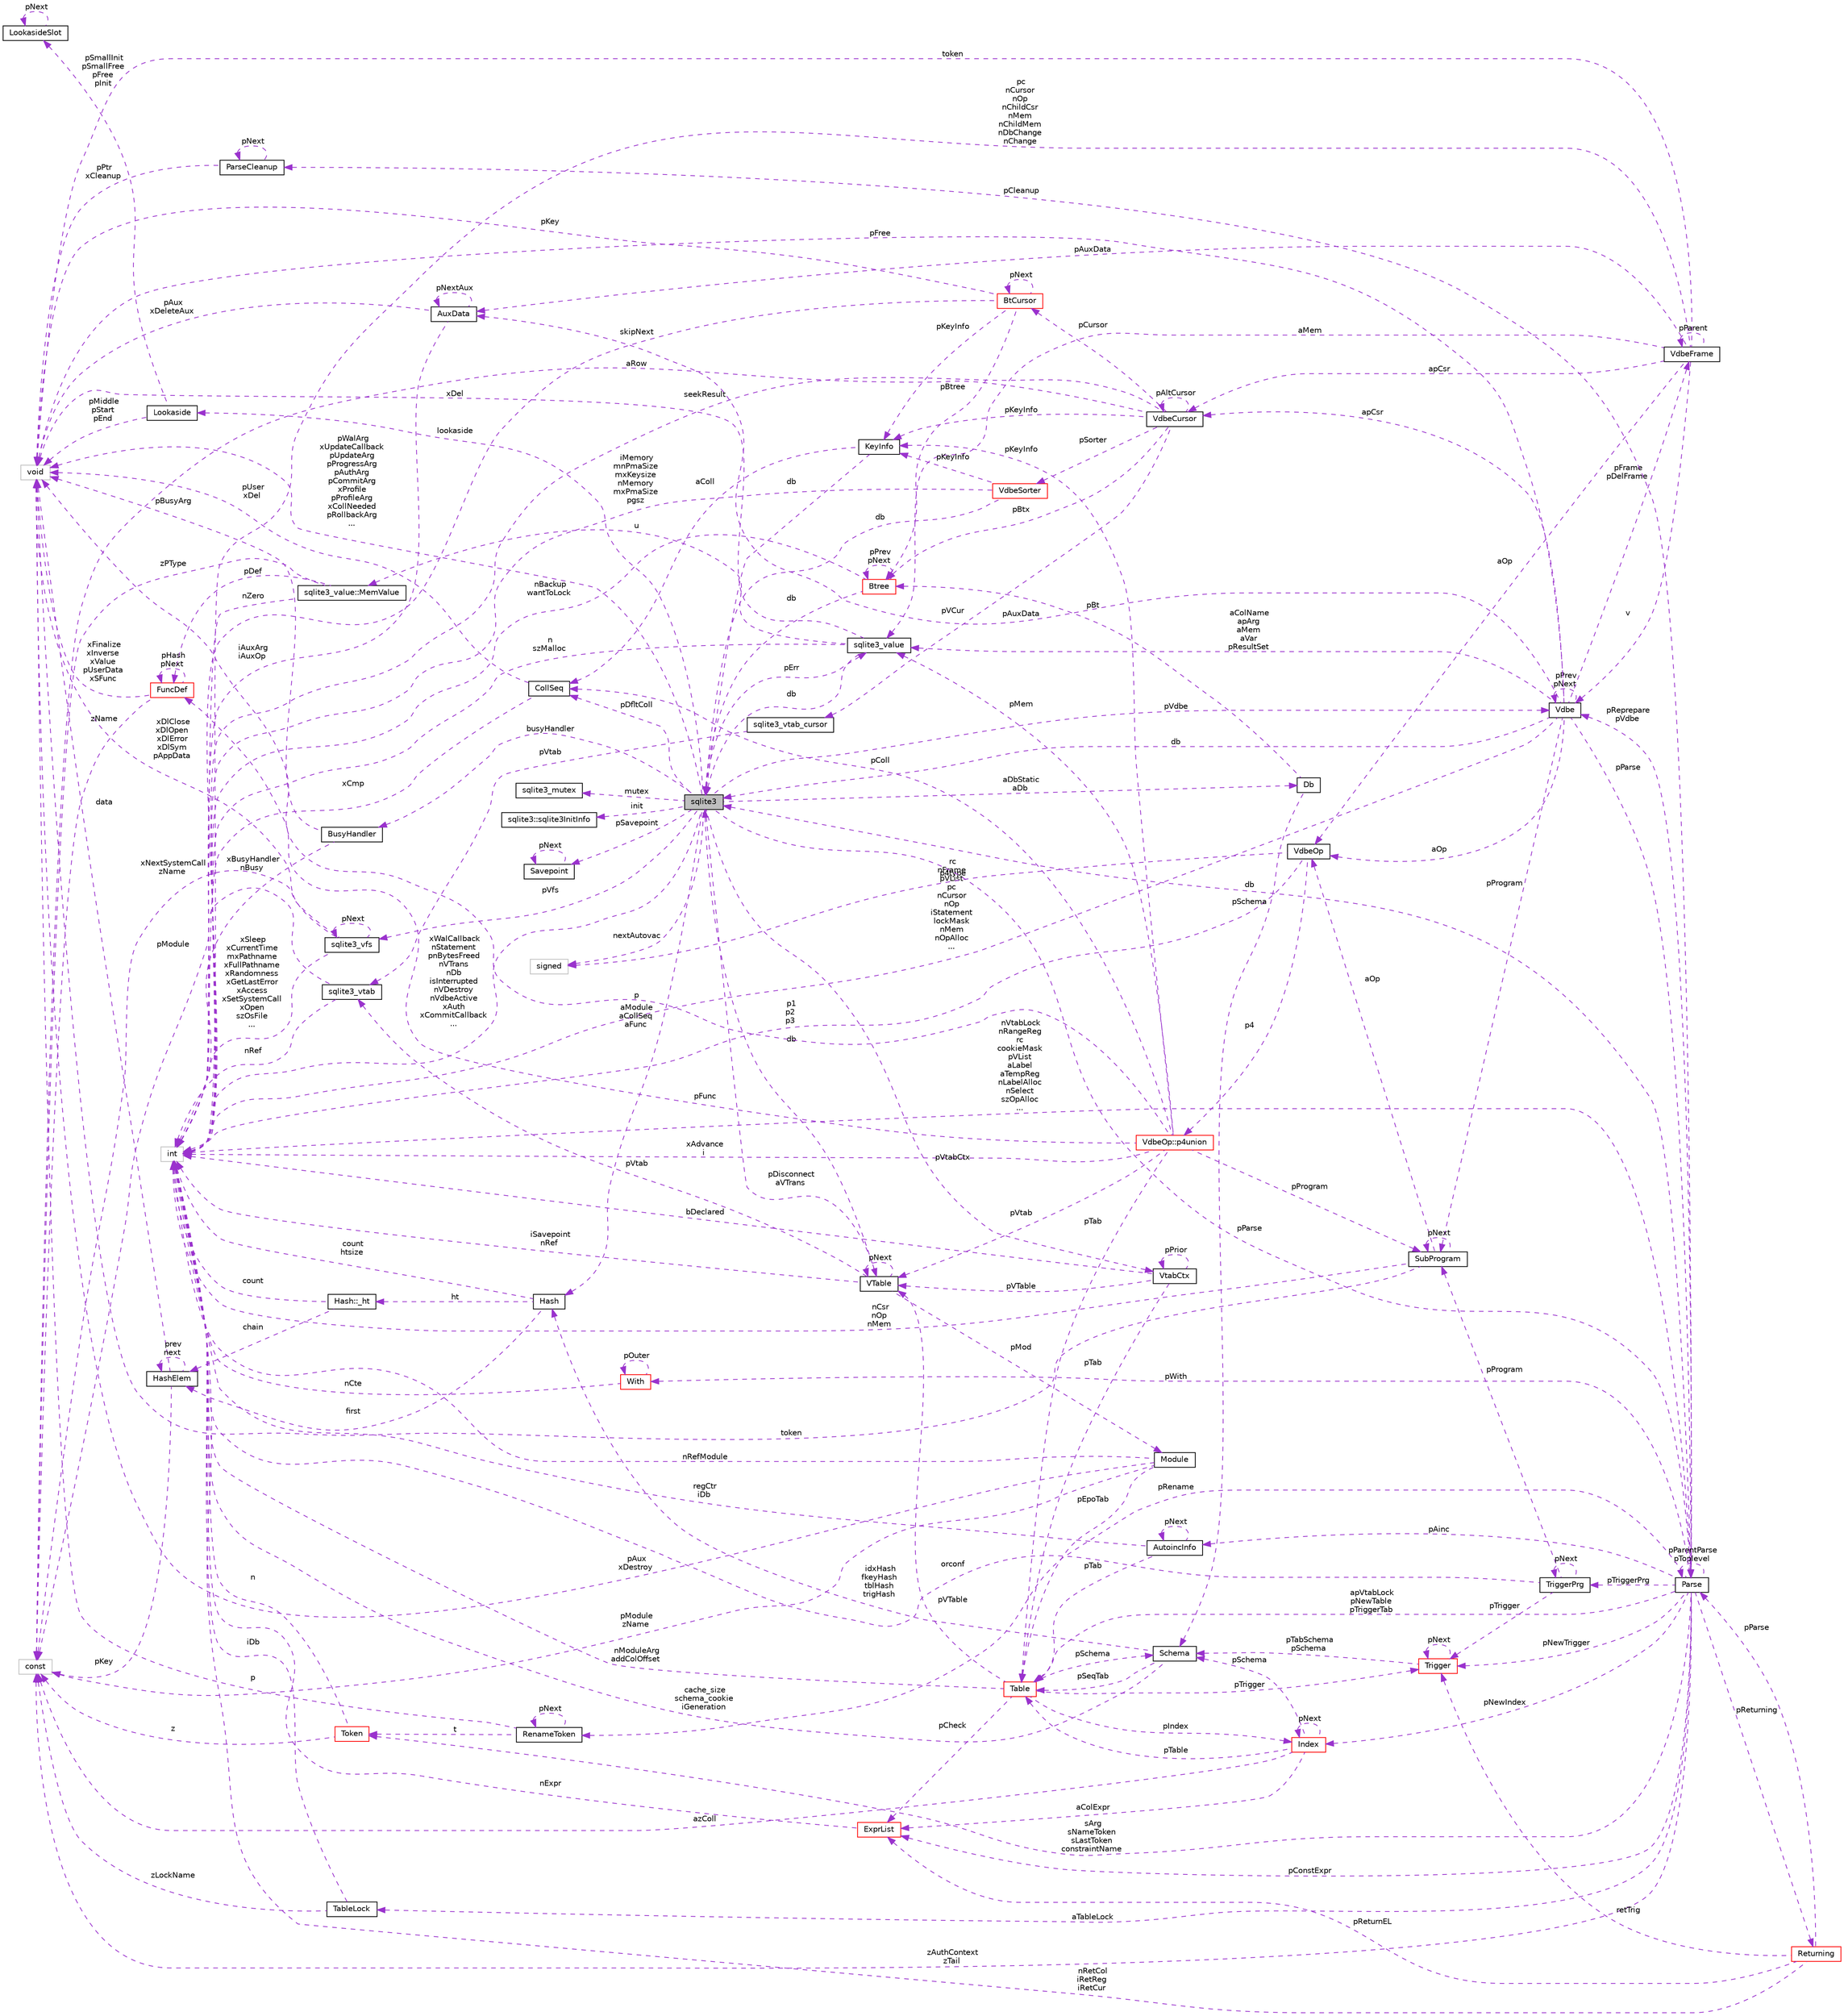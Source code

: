 digraph "sqlite3"
{
 // LATEX_PDF_SIZE
  edge [fontname="Helvetica",fontsize="10",labelfontname="Helvetica",labelfontsize="10"];
  node [fontname="Helvetica",fontsize="10",shape=record];
  rankdir="LR";
  Node1 [label="sqlite3",height=0.2,width=0.4,color="black", fillcolor="grey75", style="filled", fontcolor="black",tooltip=" "];
  Node2 -> Node1 [dir="back",color="darkorchid3",fontsize="10",style="dashed",label=" pVdbe" ];
  Node2 [label="Vdbe",height=0.2,width=0.4,color="black", fillcolor="white", style="filled",URL="$structVdbe.html",tooltip=" "];
  Node2 -> Node2 [dir="back",color="darkorchid3",fontsize="10",style="dashed",label=" pPrev\npNext" ];
  Node1 -> Node2 [dir="back",color="darkorchid3",fontsize="10",style="dashed",label=" db" ];
  Node3 -> Node2 [dir="back",color="darkorchid3",fontsize="10",style="dashed",label=" pFree" ];
  Node3 [label="void",height=0.2,width=0.4,color="grey75", fillcolor="white", style="filled",tooltip=" "];
  Node4 -> Node2 [dir="back",color="darkorchid3",fontsize="10",style="dashed",label=" aColName\napArg\naMem\naVar\npResultSet" ];
  Node4 [label="sqlite3_value",height=0.2,width=0.4,color="black", fillcolor="white", style="filled",URL="$structsqlite3__value.html",tooltip=" "];
  Node1 -> Node4 [dir="back",color="darkorchid3",fontsize="10",style="dashed",label=" db" ];
  Node3 -> Node4 [dir="back",color="darkorchid3",fontsize="10",style="dashed",label=" xDel" ];
  Node5 -> Node4 [dir="back",color="darkorchid3",fontsize="10",style="dashed",label=" u" ];
  Node5 [label="sqlite3_value::MemValue",height=0.2,width=0.4,color="black", fillcolor="white", style="filled",URL="$unionsqlite3__value_1_1MemValue.html",tooltip=" "];
  Node6 -> Node5 [dir="back",color="darkorchid3",fontsize="10",style="dashed",label=" nZero" ];
  Node6 [label="int",height=0.2,width=0.4,color="grey75", fillcolor="white", style="filled",tooltip=" "];
  Node7 -> Node5 [dir="back",color="darkorchid3",fontsize="10",style="dashed",label=" zPType" ];
  Node7 [label="const",height=0.2,width=0.4,color="grey75", fillcolor="white", style="filled",tooltip=" "];
  Node8 -> Node5 [dir="back",color="darkorchid3",fontsize="10",style="dashed",label=" pDef" ];
  Node8 [label="FuncDef",height=0.2,width=0.4,color="red", fillcolor="white", style="filled",URL="$structFuncDef.html",tooltip=" "];
  Node3 -> Node8 [dir="back",color="darkorchid3",fontsize="10",style="dashed",label=" xFinalize\nxInverse\nxValue\npUserData\nxSFunc" ];
  Node7 -> Node8 [dir="back",color="darkorchid3",fontsize="10",style="dashed",label=" zName" ];
  Node8 -> Node8 [dir="back",color="darkorchid3",fontsize="10",style="dashed",label=" pHash\npNext" ];
  Node6 -> Node4 [dir="back",color="darkorchid3",fontsize="10",style="dashed",label=" n\nszMalloc" ];
  Node10 -> Node2 [dir="back",color="darkorchid3",fontsize="10",style="dashed",label=" pFrame\npDelFrame" ];
  Node10 [label="VdbeFrame",height=0.2,width=0.4,color="black", fillcolor="white", style="filled",URL="$structVdbeFrame.html",tooltip=" "];
  Node2 -> Node10 [dir="back",color="darkorchid3",fontsize="10",style="dashed",label=" v" ];
  Node3 -> Node10 [dir="back",color="darkorchid3",fontsize="10",style="dashed",label=" token" ];
  Node4 -> Node10 [dir="back",color="darkorchid3",fontsize="10",style="dashed",label=" aMem" ];
  Node10 -> Node10 [dir="back",color="darkorchid3",fontsize="10",style="dashed",label=" pParent" ];
  Node6 -> Node10 [dir="back",color="darkorchid3",fontsize="10",style="dashed",label=" pc\nnCursor\nnOp\nnChildCsr\nnMem\nnChildMem\nnDbChange\nnChange" ];
  Node11 -> Node10 [dir="back",color="darkorchid3",fontsize="10",style="dashed",label=" pAuxData" ];
  Node11 [label="AuxData",height=0.2,width=0.4,color="black", fillcolor="white", style="filled",URL="$structAuxData.html",tooltip=" "];
  Node3 -> Node11 [dir="back",color="darkorchid3",fontsize="10",style="dashed",label=" pAux\nxDeleteAux" ];
  Node6 -> Node11 [dir="back",color="darkorchid3",fontsize="10",style="dashed",label=" iAuxArg\niAuxOp" ];
  Node11 -> Node11 [dir="back",color="darkorchid3",fontsize="10",style="dashed",label=" pNextAux" ];
  Node12 -> Node10 [dir="back",color="darkorchid3",fontsize="10",style="dashed",label=" apCsr" ];
  Node12 [label="VdbeCursor",height=0.2,width=0.4,color="black", fillcolor="white", style="filled",URL="$structVdbeCursor.html",tooltip=" "];
  Node13 -> Node12 [dir="back",color="darkorchid3",fontsize="10",style="dashed",label=" pCursor" ];
  Node13 [label="BtCursor",height=0.2,width=0.4,color="red", fillcolor="white", style="filled",URL="$structBtCursor.html",tooltip=" "];
  Node13 -> Node13 [dir="back",color="darkorchid3",fontsize="10",style="dashed",label=" pNext" ];
  Node3 -> Node13 [dir="back",color="darkorchid3",fontsize="10",style="dashed",label=" pKey" ];
  Node6 -> Node13 [dir="back",color="darkorchid3",fontsize="10",style="dashed",label=" skipNext" ];
  Node31 -> Node13 [dir="back",color="darkorchid3",fontsize="10",style="dashed",label=" pKeyInfo" ];
  Node31 [label="KeyInfo",height=0.2,width=0.4,color="black", fillcolor="white", style="filled",URL="$structKeyInfo.html",tooltip=" "];
  Node1 -> Node31 [dir="back",color="darkorchid3",fontsize="10",style="dashed",label=" db" ];
  Node32 -> Node31 [dir="back",color="darkorchid3",fontsize="10",style="dashed",label=" aColl" ];
  Node32 [label="CollSeq",height=0.2,width=0.4,color="black", fillcolor="white", style="filled",URL="$structCollSeq.html",tooltip=" "];
  Node3 -> Node32 [dir="back",color="darkorchid3",fontsize="10",style="dashed",label=" pUser\nxDel" ];
  Node6 -> Node32 [dir="back",color="darkorchid3",fontsize="10",style="dashed",label=" xCmp" ];
  Node19 -> Node13 [dir="back",color="darkorchid3",fontsize="10",style="dashed",label=" pBtree" ];
  Node19 [label="Btree",height=0.2,width=0.4,color="red", fillcolor="white", style="filled",URL="$structBtree.html",tooltip=" "];
  Node1 -> Node19 [dir="back",color="darkorchid3",fontsize="10",style="dashed",label=" db" ];
  Node6 -> Node19 [dir="back",color="darkorchid3",fontsize="10",style="dashed",label=" nBackup\nwantToLock" ];
  Node19 -> Node19 [dir="back",color="darkorchid3",fontsize="10",style="dashed",label=" pPrev\npNext" ];
  Node6 -> Node12 [dir="back",color="darkorchid3",fontsize="10",style="dashed",label=" seekResult" ];
  Node33 -> Node12 [dir="back",color="darkorchid3",fontsize="10",style="dashed",label=" pVCur" ];
  Node33 [label="sqlite3_vtab_cursor",height=0.2,width=0.4,color="black", fillcolor="white", style="filled",URL="$structsqlite3__vtab__cursor.html",tooltip=" "];
  Node34 -> Node33 [dir="back",color="darkorchid3",fontsize="10",style="dashed",label=" pVtab" ];
  Node34 [label="sqlite3_vtab",height=0.2,width=0.4,color="black", fillcolor="white", style="filled",URL="$structsqlite3__vtab.html",tooltip=" "];
  Node6 -> Node34 [dir="back",color="darkorchid3",fontsize="10",style="dashed",label=" nRef" ];
  Node7 -> Node34 [dir="back",color="darkorchid3",fontsize="10",style="dashed",label=" pModule" ];
  Node12 -> Node12 [dir="back",color="darkorchid3",fontsize="10",style="dashed",label=" pAltCursor" ];
  Node31 -> Node12 [dir="back",color="darkorchid3",fontsize="10",style="dashed",label=" pKeyInfo" ];
  Node35 -> Node12 [dir="back",color="darkorchid3",fontsize="10",style="dashed",label=" pSorter" ];
  Node35 [label="VdbeSorter",height=0.2,width=0.4,color="red", fillcolor="white", style="filled",URL="$structVdbeSorter.html",tooltip=" "];
  Node1 -> Node35 [dir="back",color="darkorchid3",fontsize="10",style="dashed",label=" db" ];
  Node6 -> Node35 [dir="back",color="darkorchid3",fontsize="10",style="dashed",label=" iMemory\nmnPmaSize\nmxKeysize\nnMemory\nmxPmaSize\npgsz" ];
  Node31 -> Node35 [dir="back",color="darkorchid3",fontsize="10",style="dashed",label=" pKeyInfo" ];
  Node19 -> Node12 [dir="back",color="darkorchid3",fontsize="10",style="dashed",label=" pBtx" ];
  Node7 -> Node12 [dir="back",color="darkorchid3",fontsize="10",style="dashed",label=" aRow" ];
  Node45 -> Node10 [dir="back",color="darkorchid3",fontsize="10",style="dashed",label=" aOp" ];
  Node45 [label="VdbeOp",height=0.2,width=0.4,color="black", fillcolor="white", style="filled",URL="$structVdbeOp.html",tooltip=" "];
  Node46 -> Node45 [dir="back",color="darkorchid3",fontsize="10",style="dashed",label=" p4" ];
  Node46 [label="VdbeOp::p4union",height=0.2,width=0.4,color="red", fillcolor="white", style="filled",URL="$unionVdbeOp_1_1p4union.html",tooltip=" "];
  Node3 -> Node46 [dir="back",color="darkorchid3",fontsize="10",style="dashed",label=" p" ];
  Node4 -> Node46 [dir="back",color="darkorchid3",fontsize="10",style="dashed",label=" pMem" ];
  Node32 -> Node46 [dir="back",color="darkorchid3",fontsize="10",style="dashed",label=" pColl" ];
  Node47 -> Node46 [dir="back",color="darkorchid3",fontsize="10",style="dashed",label=" pVtab" ];
  Node47 [label="VTable",height=0.2,width=0.4,color="black", fillcolor="white", style="filled",URL="$structVTable.html",tooltip=" "];
  Node1 -> Node47 [dir="back",color="darkorchid3",fontsize="10",style="dashed",label=" db" ];
  Node47 -> Node47 [dir="back",color="darkorchid3",fontsize="10",style="dashed",label=" pNext" ];
  Node6 -> Node47 [dir="back",color="darkorchid3",fontsize="10",style="dashed",label=" iSavepoint\nnRef" ];
  Node48 -> Node47 [dir="back",color="darkorchid3",fontsize="10",style="dashed",label=" pMod" ];
  Node48 [label="Module",height=0.2,width=0.4,color="black", fillcolor="white", style="filled",URL="$structModule.html",tooltip=" "];
  Node3 -> Node48 [dir="back",color="darkorchid3",fontsize="10",style="dashed",label=" pAux\nxDestroy" ];
  Node6 -> Node48 [dir="back",color="darkorchid3",fontsize="10",style="dashed",label=" nRefModule" ];
  Node49 -> Node48 [dir="back",color="darkorchid3",fontsize="10",style="dashed",label=" pEpoTab" ];
  Node49 [label="Table",height=0.2,width=0.4,color="red", fillcolor="white", style="filled",URL="$structTable.html",tooltip=" "];
  Node50 -> Node49 [dir="back",color="darkorchid3",fontsize="10",style="dashed",label=" pSchema" ];
  Node50 [label="Schema",height=0.2,width=0.4,color="black", fillcolor="white", style="filled",URL="$structSchema.html",tooltip=" "];
  Node6 -> Node50 [dir="back",color="darkorchid3",fontsize="10",style="dashed",label=" cache_size\nschema_cookie\niGeneration" ];
  Node49 -> Node50 [dir="back",color="darkorchid3",fontsize="10",style="dashed",label=" pSeqTab" ];
  Node51 -> Node50 [dir="back",color="darkorchid3",fontsize="10",style="dashed",label=" idxHash\nfkeyHash\ntblHash\ntrigHash" ];
  Node51 [label="Hash",height=0.2,width=0.4,color="black", fillcolor="white", style="filled",URL="$structHash.html",tooltip=" "];
  Node52 -> Node51 [dir="back",color="darkorchid3",fontsize="10",style="dashed",label=" ht" ];
  Node52 [label="Hash::_ht",height=0.2,width=0.4,color="black", fillcolor="white", style="filled",URL="$structHash_1_1__ht.html",tooltip=" "];
  Node6 -> Node52 [dir="back",color="darkorchid3",fontsize="10",style="dashed",label=" count" ];
  Node53 -> Node52 [dir="back",color="darkorchid3",fontsize="10",style="dashed",label=" chain" ];
  Node53 [label="HashElem",height=0.2,width=0.4,color="black", fillcolor="white", style="filled",URL="$structHashElem.html",tooltip=" "];
  Node3 -> Node53 [dir="back",color="darkorchid3",fontsize="10",style="dashed",label=" data" ];
  Node53 -> Node53 [dir="back",color="darkorchid3",fontsize="10",style="dashed",label=" prev\nnext" ];
  Node7 -> Node53 [dir="back",color="darkorchid3",fontsize="10",style="dashed",label=" pKey" ];
  Node6 -> Node51 [dir="back",color="darkorchid3",fontsize="10",style="dashed",label=" count\nhtsize" ];
  Node53 -> Node51 [dir="back",color="darkorchid3",fontsize="10",style="dashed",label=" first" ];
  Node47 -> Node49 [dir="back",color="darkorchid3",fontsize="10",style="dashed",label=" pVTable" ];
  Node6 -> Node49 [dir="back",color="darkorchid3",fontsize="10",style="dashed",label=" nModuleArg\naddColOffset" ];
  Node73 -> Node49 [dir="back",color="darkorchid3",fontsize="10",style="dashed",label=" pTrigger" ];
  Node73 [label="Trigger",height=0.2,width=0.4,color="red", fillcolor="white", style="filled",URL="$structTrigger.html",tooltip=" "];
  Node50 -> Node73 [dir="back",color="darkorchid3",fontsize="10",style="dashed",label=" pTabSchema\npSchema" ];
  Node73 -> Node73 [dir="back",color="darkorchid3",fontsize="10",style="dashed",label=" pNext" ];
  Node59 -> Node49 [dir="back",color="darkorchid3",fontsize="10",style="dashed",label=" pCheck" ];
  Node59 [label="ExprList",height=0.2,width=0.4,color="red", fillcolor="white", style="filled",URL="$structExprList.html",tooltip=" "];
  Node6 -> Node59 [dir="back",color="darkorchid3",fontsize="10",style="dashed",label=" nExpr" ];
  Node69 -> Node49 [dir="back",color="darkorchid3",fontsize="10",style="dashed",label=" pIndex" ];
  Node69 [label="Index",height=0.2,width=0.4,color="red", fillcolor="white", style="filled",URL="$structIndex.html",tooltip=" "];
  Node50 -> Node69 [dir="back",color="darkorchid3",fontsize="10",style="dashed",label=" pSchema" ];
  Node49 -> Node69 [dir="back",color="darkorchid3",fontsize="10",style="dashed",label=" pTable" ];
  Node59 -> Node69 [dir="back",color="darkorchid3",fontsize="10",style="dashed",label=" aColExpr" ];
  Node7 -> Node69 [dir="back",color="darkorchid3",fontsize="10",style="dashed",label=" azColl" ];
  Node69 -> Node69 [dir="back",color="darkorchid3",fontsize="10",style="dashed",label=" pNext" ];
  Node7 -> Node48 [dir="back",color="darkorchid3",fontsize="10",style="dashed",label=" pModule\nzName" ];
  Node34 -> Node47 [dir="back",color="darkorchid3",fontsize="10",style="dashed",label=" pVtab" ];
  Node6 -> Node46 [dir="back",color="darkorchid3",fontsize="10",style="dashed",label=" xAdvance\ni" ];
  Node49 -> Node46 [dir="back",color="darkorchid3",fontsize="10",style="dashed",label=" pTab" ];
  Node76 -> Node46 [dir="back",color="darkorchid3",fontsize="10",style="dashed",label=" pProgram" ];
  Node76 [label="SubProgram",height=0.2,width=0.4,color="black", fillcolor="white", style="filled",URL="$structSubProgram.html",tooltip=" "];
  Node3 -> Node76 [dir="back",color="darkorchid3",fontsize="10",style="dashed",label=" token" ];
  Node6 -> Node76 [dir="back",color="darkorchid3",fontsize="10",style="dashed",label=" nCsr\nnOp\nnMem" ];
  Node76 -> Node76 [dir="back",color="darkorchid3",fontsize="10",style="dashed",label=" pNext" ];
  Node45 -> Node76 [dir="back",color="darkorchid3",fontsize="10",style="dashed",label=" aOp" ];
  Node31 -> Node46 [dir="back",color="darkorchid3",fontsize="10",style="dashed",label=" pKeyInfo" ];
  Node8 -> Node46 [dir="back",color="darkorchid3",fontsize="10",style="dashed",label=" pFunc" ];
  Node6 -> Node45 [dir="back",color="darkorchid3",fontsize="10",style="dashed",label=" p1\np2\np3" ];
  Node78 -> Node45 [dir="back",color="darkorchid3",fontsize="10",style="dashed",label=" p4type" ];
  Node78 [label="signed",height=0.2,width=0.4,color="grey75", fillcolor="white", style="filled",tooltip=" "];
  Node6 -> Node2 [dir="back",color="darkorchid3",fontsize="10",style="dashed",label=" rc\nnFrame\npVList\npc\nnCursor\nnOp\niStatement\nlockMask\nnMem\nnOpAlloc\n..." ];
  Node11 -> Node2 [dir="back",color="darkorchid3",fontsize="10",style="dashed",label=" pAuxData" ];
  Node76 -> Node2 [dir="back",color="darkorchid3",fontsize="10",style="dashed",label=" pProgram" ];
  Node12 -> Node2 [dir="back",color="darkorchid3",fontsize="10",style="dashed",label=" apCsr" ];
  Node79 -> Node2 [dir="back",color="darkorchid3",fontsize="10",style="dashed",label=" pParse" ];
  Node79 [label="Parse",height=0.2,width=0.4,color="black", fillcolor="white", style="filled",URL="$structParse.html",tooltip=" "];
  Node2 -> Node79 [dir="back",color="darkorchid3",fontsize="10",style="dashed",label=" pReprepare\npVdbe" ];
  Node1 -> Node79 [dir="back",color="darkorchid3",fontsize="10",style="dashed",label=" db" ];
  Node80 -> Node79 [dir="back",color="darkorchid3",fontsize="10",style="dashed",label=" pCleanup" ];
  Node80 [label="ParseCleanup",height=0.2,width=0.4,color="black", fillcolor="white", style="filled",URL="$structParseCleanup.html",tooltip=" "];
  Node80 -> Node80 [dir="back",color="darkorchid3",fontsize="10",style="dashed",label=" pNext" ];
  Node3 -> Node80 [dir="back",color="darkorchid3",fontsize="10",style="dashed",label=" pPtr\nxCleanup" ];
  Node81 -> Node79 [dir="back",color="darkorchid3",fontsize="10",style="dashed",label=" aTableLock" ];
  Node81 [label="TableLock",height=0.2,width=0.4,color="black", fillcolor="white", style="filled",URL="$structTableLock.html",tooltip=" "];
  Node6 -> Node81 [dir="back",color="darkorchid3",fontsize="10",style="dashed",label=" iDb" ];
  Node7 -> Node81 [dir="back",color="darkorchid3",fontsize="10",style="dashed",label=" zLockName" ];
  Node82 -> Node79 [dir="back",color="darkorchid3",fontsize="10",style="dashed",label=" sArg\nsNameToken\nsLastToken\nconstraintName" ];
  Node82 [label="Token",height=0.2,width=0.4,color="red", fillcolor="white", style="filled",URL="$classToken.html",tooltip=" "];
  Node6 -> Node82 [dir="back",color="darkorchid3",fontsize="10",style="dashed",label=" n" ];
  Node7 -> Node82 [dir="back",color="darkorchid3",fontsize="10",style="dashed",label=" z" ];
  Node62 -> Node79 [dir="back",color="darkorchid3",fontsize="10",style="dashed",label=" pWith" ];
  Node62 [label="With",height=0.2,width=0.4,color="red", fillcolor="white", style="filled",URL="$structWith.html",tooltip=" "];
  Node62 -> Node62 [dir="back",color="darkorchid3",fontsize="10",style="dashed",label=" pOuter" ];
  Node6 -> Node62 [dir="back",color="darkorchid3",fontsize="10",style="dashed",label=" nCte" ];
  Node6 -> Node79 [dir="back",color="darkorchid3",fontsize="10",style="dashed",label=" nVtabLock\nnRangeReg\nrc\ncookieMask\npVList\naLabel\naTempReg\nnLabelAlloc\nnSelect\nszOpAlloc\n..." ];
  Node49 -> Node79 [dir="back",color="darkorchid3",fontsize="10",style="dashed",label=" apVtabLock\npNewTable\npTriggerTab" ];
  Node73 -> Node79 [dir="back",color="darkorchid3",fontsize="10",style="dashed",label=" pNewTrigger" ];
  Node96 -> Node79 [dir="back",color="darkorchid3",fontsize="10",style="dashed",label=" pTriggerPrg" ];
  Node96 [label="TriggerPrg",height=0.2,width=0.4,color="black", fillcolor="white", style="filled",URL="$structTriggerPrg.html",tooltip=" "];
  Node6 -> Node96 [dir="back",color="darkorchid3",fontsize="10",style="dashed",label=" orconf" ];
  Node76 -> Node96 [dir="back",color="darkorchid3",fontsize="10",style="dashed",label=" pProgram" ];
  Node73 -> Node96 [dir="back",color="darkorchid3",fontsize="10",style="dashed",label=" pTrigger" ];
  Node96 -> Node96 [dir="back",color="darkorchid3",fontsize="10",style="dashed",label=" pNext" ];
  Node97 -> Node79 [dir="back",color="darkorchid3",fontsize="10",style="dashed",label=" pRename" ];
  Node97 [label="RenameToken",height=0.2,width=0.4,color="black", fillcolor="white", style="filled",URL="$structRenameToken.html",tooltip=" "];
  Node82 -> Node97 [dir="back",color="darkorchid3",fontsize="10",style="dashed",label=" t" ];
  Node3 -> Node97 [dir="back",color="darkorchid3",fontsize="10",style="dashed",label=" p" ];
  Node97 -> Node97 [dir="back",color="darkorchid3",fontsize="10",style="dashed",label=" pNext" ];
  Node69 -> Node79 [dir="back",color="darkorchid3",fontsize="10",style="dashed",label=" pNewIndex" ];
  Node7 -> Node79 [dir="back",color="darkorchid3",fontsize="10",style="dashed",label=" zAuthContext\nzTail" ];
  Node98 -> Node79 [dir="back",color="darkorchid3",fontsize="10",style="dashed",label=" pReturning" ];
  Node98 [label="Returning",height=0.2,width=0.4,color="red", fillcolor="white", style="filled",URL="$structReturning.html",tooltip=" "];
  Node6 -> Node98 [dir="back",color="darkorchid3",fontsize="10",style="dashed",label=" nRetCol\niRetReg\niRetCur" ];
  Node73 -> Node98 [dir="back",color="darkorchid3",fontsize="10",style="dashed",label=" retTrig" ];
  Node59 -> Node98 [dir="back",color="darkorchid3",fontsize="10",style="dashed",label=" pReturnEL" ];
  Node79 -> Node98 [dir="back",color="darkorchid3",fontsize="10",style="dashed",label=" pParse" ];
  Node99 -> Node79 [dir="back",color="darkorchid3",fontsize="10",style="dashed",label=" pAinc" ];
  Node99 [label="AutoincInfo",height=0.2,width=0.4,color="black", fillcolor="white", style="filled",URL="$structAutoincInfo.html",tooltip=" "];
  Node6 -> Node99 [dir="back",color="darkorchid3",fontsize="10",style="dashed",label=" regCtr\niDb" ];
  Node49 -> Node99 [dir="back",color="darkorchid3",fontsize="10",style="dashed",label=" pTab" ];
  Node99 -> Node99 [dir="back",color="darkorchid3",fontsize="10",style="dashed",label=" pNext" ];
  Node59 -> Node79 [dir="back",color="darkorchid3",fontsize="10",style="dashed",label=" pConstExpr" ];
  Node79 -> Node79 [dir="back",color="darkorchid3",fontsize="10",style="dashed",label=" pParentParse\npToplevel" ];
  Node45 -> Node2 [dir="back",color="darkorchid3",fontsize="10",style="dashed",label=" aOp" ];
  Node100 -> Node1 [dir="back",color="darkorchid3",fontsize="10",style="dashed",label=" pSavepoint" ];
  Node100 [label="Savepoint",height=0.2,width=0.4,color="black", fillcolor="white", style="filled",URL="$structSavepoint.html",tooltip=" "];
  Node100 -> Node100 [dir="back",color="darkorchid3",fontsize="10",style="dashed",label=" pNext" ];
  Node3 -> Node1 [dir="back",color="darkorchid3",fontsize="10",style="dashed",label=" pWalArg\nxUpdateCallback\npUpdateArg\npProgressArg\npAuthArg\npCommitArg\nxProfile\npProfileArg\nxCollNeeded\npRollbackArg\n..." ];
  Node101 -> Node1 [dir="back",color="darkorchid3",fontsize="10",style="dashed",label=" lookaside" ];
  Node101 [label="Lookaside",height=0.2,width=0.4,color="black", fillcolor="white", style="filled",URL="$structLookaside.html",tooltip=" "];
  Node3 -> Node101 [dir="back",color="darkorchid3",fontsize="10",style="dashed",label=" pMiddle\npStart\npEnd" ];
  Node102 -> Node101 [dir="back",color="darkorchid3",fontsize="10",style="dashed",label=" pSmallInit\npSmallFree\npFree\npInit" ];
  Node102 [label="LookasideSlot",height=0.2,width=0.4,color="black", fillcolor="white", style="filled",URL="$structLookasideSlot.html",tooltip=" "];
  Node102 -> Node102 [dir="back",color="darkorchid3",fontsize="10",style="dashed",label=" pNext" ];
  Node4 -> Node1 [dir="back",color="darkorchid3",fontsize="10",style="dashed",label=" pErr" ];
  Node17 -> Node1 [dir="back",color="darkorchid3",fontsize="10",style="dashed",label=" mutex" ];
  Node17 [label="sqlite3_mutex",height=0.2,width=0.4,color="black", fillcolor="white", style="filled",URL="$structsqlite3__mutex.html",tooltip=" "];
  Node27 -> Node1 [dir="back",color="darkorchid3",fontsize="10",style="dashed",label=" pVfs" ];
  Node27 [label="sqlite3_vfs",height=0.2,width=0.4,color="black", fillcolor="white", style="filled",URL="$structsqlite3__vfs.html",tooltip=" "];
  Node3 -> Node27 [dir="back",color="darkorchid3",fontsize="10",style="dashed",label=" xDlClose\nxDlOpen\nxDlError\nxDlSym\npAppData" ];
  Node27 -> Node27 [dir="back",color="darkorchid3",fontsize="10",style="dashed",label=" pNext" ];
  Node6 -> Node27 [dir="back",color="darkorchid3",fontsize="10",style="dashed",label=" xSleep\nxCurrentTime\nmxPathname\nxFullPathname\nxRandomness\nxGetLastError\nxAccess\nxSetSystemCall\nxOpen\nszOsFile\n..." ];
  Node7 -> Node27 [dir="back",color="darkorchid3",fontsize="10",style="dashed",label=" xNextSystemCall\nzName" ];
  Node103 -> Node1 [dir="back",color="darkorchid3",fontsize="10",style="dashed",label=" init" ];
  Node103 [label="sqlite3::sqlite3InitInfo",height=0.2,width=0.4,color="black", fillcolor="white", style="filled",URL="$structsqlite3_1_1sqlite3InitInfo.html",tooltip=" "];
  Node104 -> Node1 [dir="back",color="darkorchid3",fontsize="10",style="dashed",label=" busyHandler" ];
  Node104 [label="BusyHandler",height=0.2,width=0.4,color="black", fillcolor="white", style="filled",URL="$structBusyHandler.html",tooltip=" "];
  Node3 -> Node104 [dir="back",color="darkorchid3",fontsize="10",style="dashed",label=" pBusyArg" ];
  Node6 -> Node104 [dir="back",color="darkorchid3",fontsize="10",style="dashed",label=" xBusyHandler\nnBusy" ];
  Node105 -> Node1 [dir="back",color="darkorchid3",fontsize="10",style="dashed",label=" pVtabCtx" ];
  Node105 [label="VtabCtx",height=0.2,width=0.4,color="black", fillcolor="white", style="filled",URL="$structVtabCtx.html",tooltip=" "];
  Node105 -> Node105 [dir="back",color="darkorchid3",fontsize="10",style="dashed",label=" pPrior" ];
  Node6 -> Node105 [dir="back",color="darkorchid3",fontsize="10",style="dashed",label=" bDeclared" ];
  Node47 -> Node105 [dir="back",color="darkorchid3",fontsize="10",style="dashed",label=" pVTable" ];
  Node49 -> Node105 [dir="back",color="darkorchid3",fontsize="10",style="dashed",label=" pTab" ];
  Node32 -> Node1 [dir="back",color="darkorchid3",fontsize="10",style="dashed",label=" pDfltColl" ];
  Node47 -> Node1 [dir="back",color="darkorchid3",fontsize="10",style="dashed",label=" pDisconnect\naVTrans" ];
  Node6 -> Node1 [dir="back",color="darkorchid3",fontsize="10",style="dashed",label=" xWalCallback\nnStatement\npnBytesFreed\nnVTrans\nnDb\nisInterrupted\nnVDestroy\nnVdbeActive\nxAuth\nxCommitCallback\n..." ];
  Node78 -> Node1 [dir="back",color="darkorchid3",fontsize="10",style="dashed",label=" nextAutovac" ];
  Node106 -> Node1 [dir="back",color="darkorchid3",fontsize="10",style="dashed",label=" aDbStatic\naDb" ];
  Node106 [label="Db",height=0.2,width=0.4,color="black", fillcolor="white", style="filled",URL="$structDb.html",tooltip=" "];
  Node50 -> Node106 [dir="back",color="darkorchid3",fontsize="10",style="dashed",label=" pSchema" ];
  Node19 -> Node106 [dir="back",color="darkorchid3",fontsize="10",style="dashed",label=" pBt" ];
  Node51 -> Node1 [dir="back",color="darkorchid3",fontsize="10",style="dashed",label=" aModule\naCollSeq\naFunc" ];
  Node79 -> Node1 [dir="back",color="darkorchid3",fontsize="10",style="dashed",label=" pParse" ];
}
